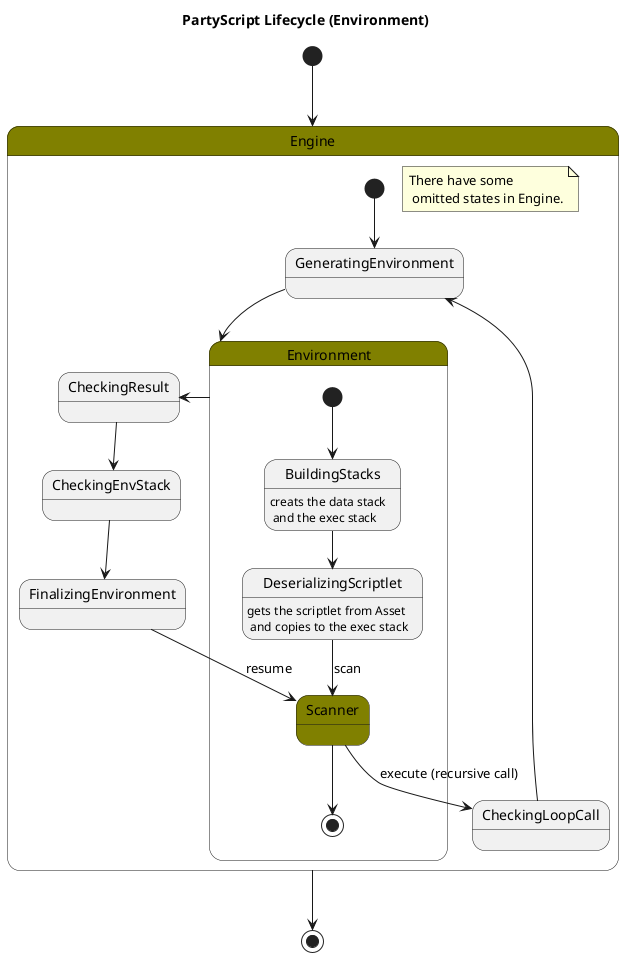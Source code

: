 @startuml
title PartyScript Lifecycle (Environment)

skinparam state {
  BackgroundColor<<Object>> Olive
}

[*] --> Engine
state Engine <<Object>> {

  note "There have some\n omitted states in Engine." as N1

  GeneratingEnvironment --> Environment

  state Environment <<Object>> {
    state Scanner <<Object>> {
    }

    DeserializingScriptlet : gets the scriptlet from Asset\n and copies to the exec stack
    DeserializingScriptlet --> Scanner : scan
    
    BuildingStacks : creats the data stack\n and the exec stack 
    BuildingStacks --> DeserializingScriptlet

    [*] --> BuildingStacks
    Scanner -->[*]
  }

  Scanner --> CheckingLoopCall : execute (recursive call)
  FinalizingEnvironment --> Scanner : resume
  CheckingLoopCall -left-> GeneratingEnvironment

  CheckingEnvStack --> FinalizingEnvironment
  CheckingResult --> CheckingEnvStack
  Environment --> CheckingResult

  [*] --> GeneratingEnvironment
}

Engine --> [*]

@enduml
